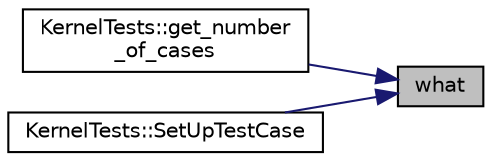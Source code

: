 digraph "what"
{
 // LATEX_PDF_SIZE
  edge [fontname="Helvetica",fontsize="10",labelfontname="Helvetica",labelfontsize="10"];
  node [fontname="Helvetica",fontsize="10",shape=record];
  rankdir="RL";
  Node1 [label="what",height=0.2,width=0.4,color="black", fillcolor="grey75", style="filled", fontcolor="black",tooltip=" "];
  Node1 -> Node2 [dir="back",color="midnightblue",fontsize="10",style="solid",fontname="Helvetica"];
  Node2 [label="KernelTests::get_number\l_of_cases",height=0.2,width=0.4,color="black", fillcolor="white", style="filled",URL="$class_kernel_tests.html#a6157ff083be863bba0a7804cd1788d96",tooltip=" "];
  Node1 -> Node3 [dir="back",color="midnightblue",fontsize="10",style="solid",fontname="Helvetica"];
  Node3 [label="KernelTests::SetUpTestCase",height=0.2,width=0.4,color="black", fillcolor="white", style="filled",URL="$class_kernel_tests.html#aad8181b222f27240e9f07dcb6e620fa3",tooltip=" "];
}

